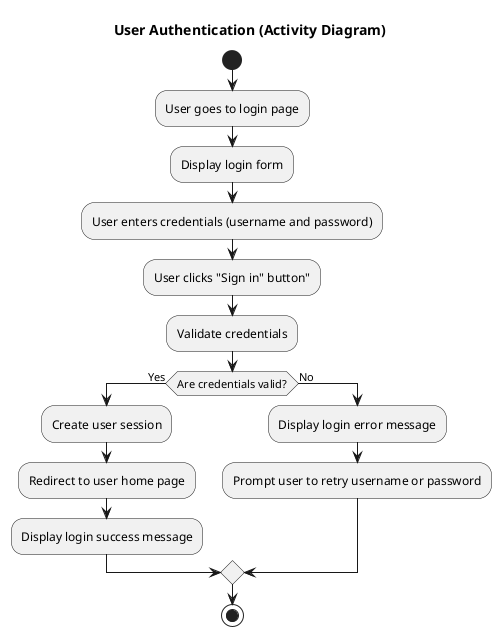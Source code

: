 @startuml
'https://plantuml.com/activity-diagram-beta

title User Authentication (Activity Diagram)

start

:User goes to login page;
:Display login form;

:User enters credentials (username and password);
:User clicks "Sign in" button";
:Validate credentials;

if (Are credentials valid?) then (Yes)
    :Create user session;
    :Redirect to user home page;
    :Display login success message;
else (No)
    :Display login error message;
    :Prompt user to retry username or password;
endif

stop

@enduml
